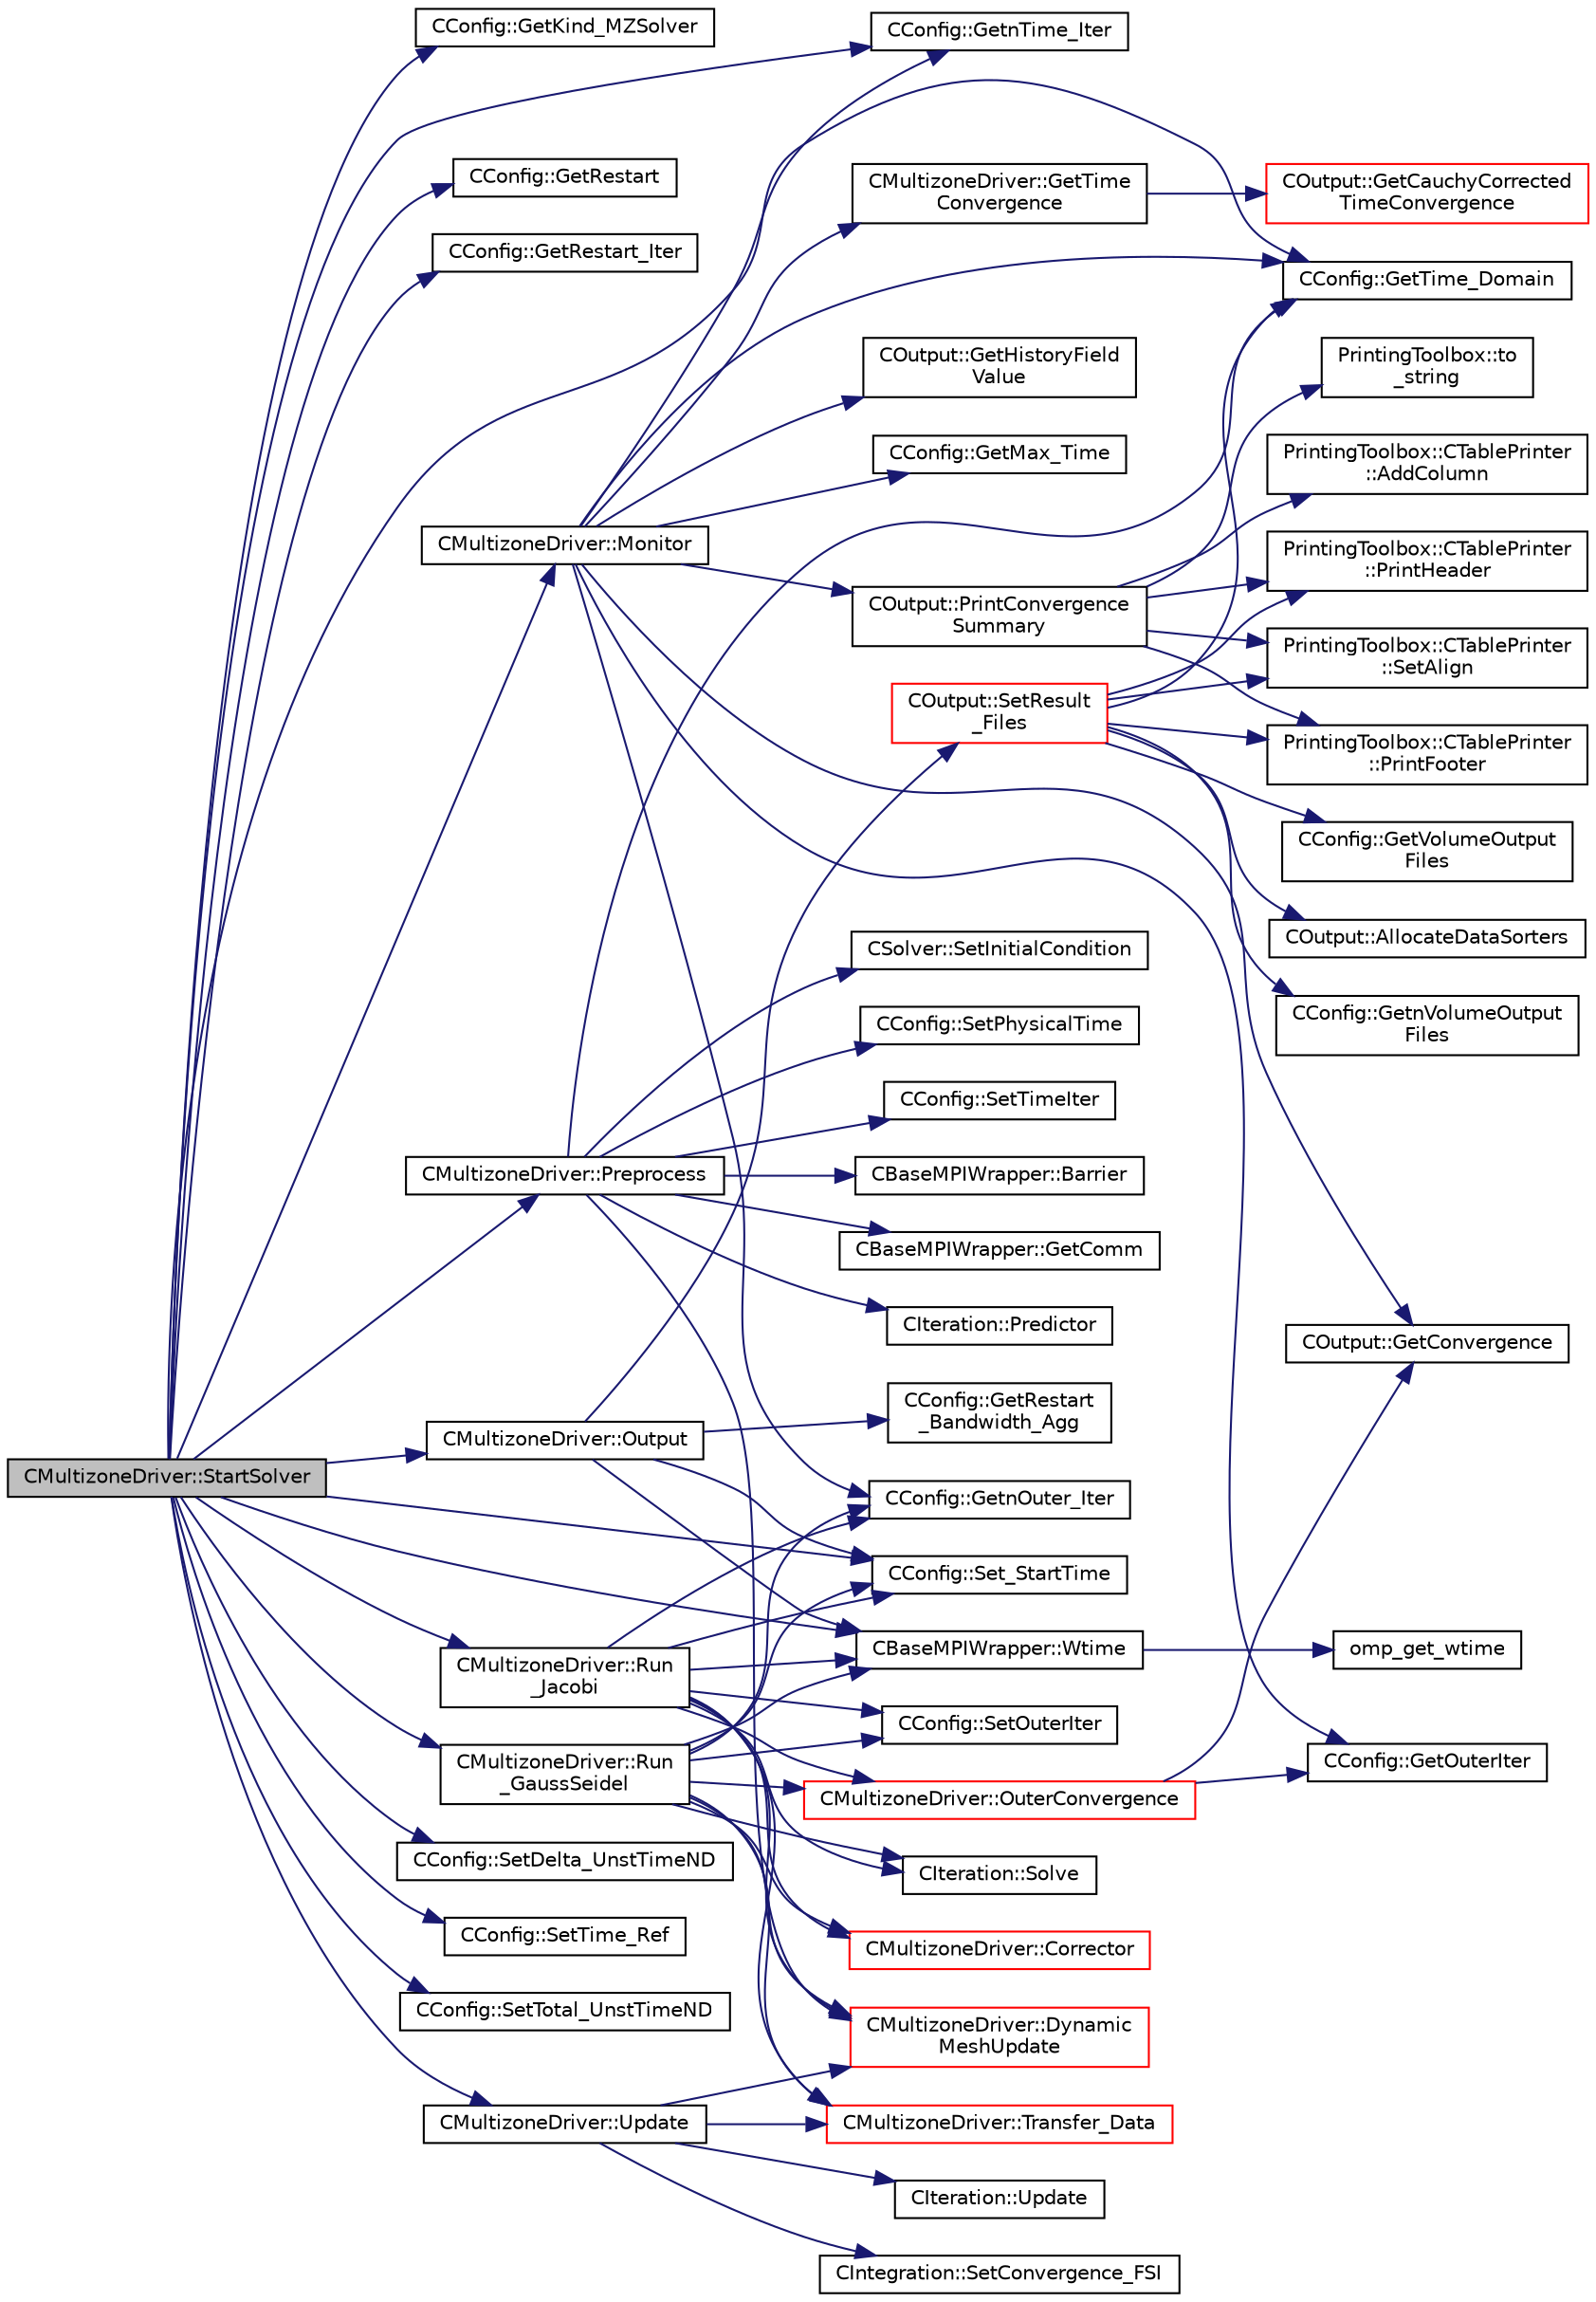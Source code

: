 digraph "CMultizoneDriver::StartSolver"
{
 // LATEX_PDF_SIZE
  edge [fontname="Helvetica",fontsize="10",labelfontname="Helvetica",labelfontsize="10"];
  node [fontname="Helvetica",fontsize="10",shape=record];
  rankdir="LR";
  Node1 [label="CMultizoneDriver::StartSolver",height=0.2,width=0.4,color="black", fillcolor="grey75", style="filled", fontcolor="black",tooltip="[Overload] Launch the computation for multizone problems."];
  Node1 -> Node2 [color="midnightblue",fontsize="10",style="solid",fontname="Helvetica"];
  Node2 [label="CConfig::GetKind_MZSolver",height=0.2,width=0.4,color="black", fillcolor="white", style="filled",URL="$classCConfig.html#a7882956df15914a2b3a7d4ffc3015cbe",tooltip="Kind of Multizone Solver."];
  Node1 -> Node3 [color="midnightblue",fontsize="10",style="solid",fontname="Helvetica"];
  Node3 [label="CConfig::GetnTime_Iter",height=0.2,width=0.4,color="black", fillcolor="white", style="filled",URL="$classCConfig.html#a22b101932c391aea5173975130f488fd",tooltip="Get the number of time iterations."];
  Node1 -> Node4 [color="midnightblue",fontsize="10",style="solid",fontname="Helvetica"];
  Node4 [label="CConfig::GetRestart",height=0.2,width=0.4,color="black", fillcolor="white", style="filled",URL="$classCConfig.html#ae55bdae4e8b4e61fd07a857005cc6799",tooltip="Provides the restart information."];
  Node1 -> Node5 [color="midnightblue",fontsize="10",style="solid",fontname="Helvetica"];
  Node5 [label="CConfig::GetRestart_Iter",height=0.2,width=0.4,color="black", fillcolor="white", style="filled",URL="$classCConfig.html#aeca467e3a7c02d72b28ade957614035c",tooltip="Get the restart iteration."];
  Node1 -> Node6 [color="midnightblue",fontsize="10",style="solid",fontname="Helvetica"];
  Node6 [label="CConfig::GetTime_Domain",height=0.2,width=0.4,color="black", fillcolor="white", style="filled",URL="$classCConfig.html#a85d2e3cf43b77c63642c40c235b853f3",tooltip="Check if the multizone problem is solved for time domain."];
  Node1 -> Node7 [color="midnightblue",fontsize="10",style="solid",fontname="Helvetica"];
  Node7 [label="CMultizoneDriver::Monitor",height=0.2,width=0.4,color="black", fillcolor="white", style="filled",URL="$classCMultizoneDriver.html#ac81ebb376f390e72c1eac2b3a3965fc8",tooltip="Check if simulation converged and return appropriate boolean."];
  Node7 -> Node8 [color="midnightblue",fontsize="10",style="solid",fontname="Helvetica"];
  Node8 [label="COutput::GetConvergence",height=0.2,width=0.4,color="black", fillcolor="white", style="filled",URL="$classCOutput.html#a585498dfa05e2c633f5e556220ce1fa2",tooltip="Get convergence of the problem."];
  Node7 -> Node9 [color="midnightblue",fontsize="10",style="solid",fontname="Helvetica"];
  Node9 [label="COutput::GetHistoryField\lValue",height=0.2,width=0.4,color="black", fillcolor="white", style="filled",URL="$classCOutput.html#a249a132836f70f168631f14b09a8802b",tooltip="Get the value of particular history output field."];
  Node7 -> Node10 [color="midnightblue",fontsize="10",style="solid",fontname="Helvetica"];
  Node10 [label="CConfig::GetMax_Time",height=0.2,width=0.4,color="black", fillcolor="white", style="filled",URL="$classCConfig.html#a24e3e69ee06afc40e125bbb7a3000105",tooltip="Get the maximum simulation time for time-domain problems."];
  Node7 -> Node11 [color="midnightblue",fontsize="10",style="solid",fontname="Helvetica"];
  Node11 [label="CConfig::GetnOuter_Iter",height=0.2,width=0.4,color="black", fillcolor="white", style="filled",URL="$classCConfig.html#a898cd36650fcc3a639c12e9b8ab8373a",tooltip="Get the number of outer iterations."];
  Node7 -> Node3 [color="midnightblue",fontsize="10",style="solid",fontname="Helvetica"];
  Node7 -> Node12 [color="midnightblue",fontsize="10",style="solid",fontname="Helvetica"];
  Node12 [label="CConfig::GetOuterIter",height=0.2,width=0.4,color="black", fillcolor="white", style="filled",URL="$classCConfig.html#a9acc5e98315125a6343cefcbf177bffc",tooltip="Get the current FSI iteration number."];
  Node7 -> Node6 [color="midnightblue",fontsize="10",style="solid",fontname="Helvetica"];
  Node7 -> Node13 [color="midnightblue",fontsize="10",style="solid",fontname="Helvetica"];
  Node13 [label="CMultizoneDriver::GetTime\lConvergence",height=0.2,width=0.4,color="black", fillcolor="white", style="filled",URL="$classCMultizoneDriver.html#a7f5744490c23f2f177a5f19cddacbff4",tooltip="Returns whether all specified windowed-time-averaged ouputs have been converged."];
  Node13 -> Node14 [color="midnightblue",fontsize="10",style="solid",fontname="Helvetica"];
  Node14 [label="COutput::GetCauchyCorrected\lTimeConvergence",height=0.2,width=0.4,color="red", fillcolor="white", style="filled",URL="$classCOutput.html#a7b5fc35e093df0e4deb108fd04114d2d",tooltip="Get convergence time convergence of the specified windowed-time-averaged ouput of the problem...."];
  Node7 -> Node16 [color="midnightblue",fontsize="10",style="solid",fontname="Helvetica"];
  Node16 [label="COutput::PrintConvergence\lSummary",height=0.2,width=0.4,color="black", fillcolor="white", style="filled",URL="$classCOutput.html#a383bf46bc29c7719974a59b3213b2ad3",tooltip="Print a summary of the convergence to screen."];
  Node16 -> Node17 [color="midnightblue",fontsize="10",style="solid",fontname="Helvetica"];
  Node17 [label="PrintingToolbox::CTablePrinter\l::AddColumn",height=0.2,width=0.4,color="black", fillcolor="white", style="filled",URL="$classPrintingToolbox_1_1CTablePrinter.html#af3ddbf0da1a37cc37be7caac031dd4c4",tooltip="Add a column to the table by specifiying the header name and the width."];
  Node16 -> Node18 [color="midnightblue",fontsize="10",style="solid",fontname="Helvetica"];
  Node18 [label="PrintingToolbox::CTablePrinter\l::PrintFooter",height=0.2,width=0.4,color="black", fillcolor="white", style="filled",URL="$classPrintingToolbox_1_1CTablePrinter.html#ac1bc6229daf9b3181de565905281ee2a",tooltip="Print the footer."];
  Node16 -> Node19 [color="midnightblue",fontsize="10",style="solid",fontname="Helvetica"];
  Node19 [label="PrintingToolbox::CTablePrinter\l::PrintHeader",height=0.2,width=0.4,color="black", fillcolor="white", style="filled",URL="$classPrintingToolbox_1_1CTablePrinter.html#a475fafce69bdc78e973a2546e6e6be76",tooltip="Print the header."];
  Node16 -> Node20 [color="midnightblue",fontsize="10",style="solid",fontname="Helvetica"];
  Node20 [label="PrintingToolbox::CTablePrinter\l::SetAlign",height=0.2,width=0.4,color="black", fillcolor="white", style="filled",URL="$classPrintingToolbox_1_1CTablePrinter.html#ad3691499a7bfa024bf97a7fc00ef33c7",tooltip="Set the alignment of the table entries (CENTER only works for the header at the moment)."];
  Node16 -> Node21 [color="midnightblue",fontsize="10",style="solid",fontname="Helvetica"];
  Node21 [label="PrintingToolbox::to\l_string",height=0.2,width=0.4,color="black", fillcolor="white", style="filled",URL="$namespacePrintingToolbox.html#a382f3911ccba468c241c530ae0c78b63",tooltip=" "];
  Node1 -> Node22 [color="midnightblue",fontsize="10",style="solid",fontname="Helvetica"];
  Node22 [label="CMultizoneDriver::Output",height=0.2,width=0.4,color="black", fillcolor="white", style="filled",URL="$classCMultizoneDriver.html#ad9b12dc5194755d1a06023898b056bcb",tooltip="Output the solution in solution file."];
  Node22 -> Node23 [color="midnightblue",fontsize="10",style="solid",fontname="Helvetica"];
  Node23 [label="CConfig::GetRestart\l_Bandwidth_Agg",height=0.2,width=0.4,color="black", fillcolor="white", style="filled",URL="$classCConfig.html#a60b72ebe49a6d318584944af24435989",tooltip="Set the sum of the bandwidth for writing binary restarts (to be averaged later)."];
  Node22 -> Node24 [color="midnightblue",fontsize="10",style="solid",fontname="Helvetica"];
  Node24 [label="CConfig::Set_StartTime",height=0.2,width=0.4,color="black", fillcolor="white", style="filled",URL="$classCConfig.html#aedf3896a475f7729d217dfe27f6da3e8",tooltip="Set the start time to track a phase of the code (preprocessing, compute, output)."];
  Node22 -> Node25 [color="midnightblue",fontsize="10",style="solid",fontname="Helvetica"];
  Node25 [label="COutput::SetResult\l_Files",height=0.2,width=0.4,color="red", fillcolor="white", style="filled",URL="$classCOutput.html#a8cae0e94e8769f55d5865df600acbc2f",tooltip="Loop through all requested output files and write the volume output data."];
  Node25 -> Node26 [color="midnightblue",fontsize="10",style="solid",fontname="Helvetica"];
  Node26 [label="COutput::AllocateDataSorters",height=0.2,width=0.4,color="black", fillcolor="white", style="filled",URL="$classCOutput.html#a576a9991a81b18368a1f8ad09b8c65cf",tooltip="Allocates the data sorters if necessary."];
  Node25 -> Node27 [color="midnightblue",fontsize="10",style="solid",fontname="Helvetica"];
  Node27 [label="CConfig::GetnVolumeOutput\lFiles",height=0.2,width=0.4,color="black", fillcolor="white", style="filled",URL="$classCConfig.html#a2298deab9cdc00a1c09f6e7cf6c8e07c",tooltip="GetnVolumeOutputFiles."];
  Node25 -> Node6 [color="midnightblue",fontsize="10",style="solid",fontname="Helvetica"];
  Node25 -> Node28 [color="midnightblue",fontsize="10",style="solid",fontname="Helvetica"];
  Node28 [label="CConfig::GetVolumeOutput\lFiles",height=0.2,width=0.4,color="black", fillcolor="white", style="filled",URL="$classCConfig.html#adfae5472df18b9be89665c415e0061df",tooltip="GetVolumeOutputFiles."];
  Node25 -> Node18 [color="midnightblue",fontsize="10",style="solid",fontname="Helvetica"];
  Node25 -> Node19 [color="midnightblue",fontsize="10",style="solid",fontname="Helvetica"];
  Node25 -> Node20 [color="midnightblue",fontsize="10",style="solid",fontname="Helvetica"];
  Node22 -> Node86 [color="midnightblue",fontsize="10",style="solid",fontname="Helvetica"];
  Node86 [label="CBaseMPIWrapper::Wtime",height=0.2,width=0.4,color="black", fillcolor="white", style="filled",URL="$classCBaseMPIWrapper.html#adcf32aa628d4b515e8835bc5c56fbf08",tooltip=" "];
  Node86 -> Node87 [color="midnightblue",fontsize="10",style="solid",fontname="Helvetica"];
  Node87 [label="omp_get_wtime",height=0.2,width=0.4,color="black", fillcolor="white", style="filled",URL="$omp__structure_8hpp.html#a649bd48ab038a72108f11f5a85316266",tooltip="Return the wall time."];
  Node1 -> Node96 [color="midnightblue",fontsize="10",style="solid",fontname="Helvetica"];
  Node96 [label="CMultizoneDriver::Preprocess",height=0.2,width=0.4,color="black", fillcolor="white", style="filled",URL="$classCMultizoneDriver.html#a92c39c3bdad3f83c17e7bdf8acbfe0f7",tooltip="Preprocess the multizone iteration."];
  Node96 -> Node97 [color="midnightblue",fontsize="10",style="solid",fontname="Helvetica"];
  Node97 [label="CBaseMPIWrapper::Barrier",height=0.2,width=0.4,color="black", fillcolor="white", style="filled",URL="$classCBaseMPIWrapper.html#a33bad5506b8315fde26c1f31a42ce97c",tooltip=" "];
  Node96 -> Node98 [color="midnightblue",fontsize="10",style="solid",fontname="Helvetica"];
  Node98 [label="CMultizoneDriver::Dynamic\lMeshUpdate",height=0.2,width=0.4,color="red", fillcolor="white", style="filled",URL="$classCMultizoneDriver.html#a53ec5acb13bb0e897515e098b11b10ac",tooltip="Perform a dynamic mesh deformation, included grid velocity computation and the update of the multigri..."];
  Node96 -> Node43 [color="midnightblue",fontsize="10",style="solid",fontname="Helvetica"];
  Node43 [label="CBaseMPIWrapper::GetComm",height=0.2,width=0.4,color="black", fillcolor="white", style="filled",URL="$classCBaseMPIWrapper.html#a8154391fc3522954802889d81d4ef5da",tooltip=" "];
  Node96 -> Node6 [color="midnightblue",fontsize="10",style="solid",fontname="Helvetica"];
  Node96 -> Node276 [color="midnightblue",fontsize="10",style="solid",fontname="Helvetica"];
  Node276 [label="CIteration::Predictor",height=0.2,width=0.4,color="black", fillcolor="white", style="filled",URL="$classCIteration.html#aa0308bf6661e0a8917402bc3764b69de",tooltip="A virtual member."];
  Node96 -> Node277 [color="midnightblue",fontsize="10",style="solid",fontname="Helvetica"];
  Node277 [label="CSolver::SetInitialCondition",height=0.2,width=0.4,color="black", fillcolor="white", style="filled",URL="$classCSolver.html#aec7ef8ebdebff4bfabcfdd1a36626173",tooltip="A virtual member."];
  Node96 -> Node278 [color="midnightblue",fontsize="10",style="solid",fontname="Helvetica"];
  Node278 [label="CConfig::SetPhysicalTime",height=0.2,width=0.4,color="black", fillcolor="white", style="filled",URL="$classCConfig.html#a40da15666c94c59c6dff1ecda6f388fd",tooltip="Set the current physical time."];
  Node96 -> Node279 [color="midnightblue",fontsize="10",style="solid",fontname="Helvetica"];
  Node279 [label="CConfig::SetTimeIter",height=0.2,width=0.4,color="black", fillcolor="white", style="filled",URL="$classCConfig.html#adacd509eaa7fb19fd3d89a9c6a51222e",tooltip="Set the current time iteration number."];
  Node1 -> Node280 [color="midnightblue",fontsize="10",style="solid",fontname="Helvetica"];
  Node280 [label="CMultizoneDriver::Run\l_GaussSeidel",height=0.2,width=0.4,color="black", fillcolor="white", style="filled",URL="$classCMultizoneDriver.html#a0831675485ec791db4daa926b299caaa",tooltip="Run a Block Gauss-Seidel iteration in all physical zones."];
  Node280 -> Node281 [color="midnightblue",fontsize="10",style="solid",fontname="Helvetica"];
  Node281 [label="CMultizoneDriver::Corrector",height=0.2,width=0.4,color="red", fillcolor="white", style="filled",URL="$classCMultizoneDriver.html#a3641918e7a3a4bd46f079a02ab37c3ca",tooltip="Use a corrector step to prevent convergence issues."];
  Node280 -> Node98 [color="midnightblue",fontsize="10",style="solid",fontname="Helvetica"];
  Node280 -> Node11 [color="midnightblue",fontsize="10",style="solid",fontname="Helvetica"];
  Node280 -> Node283 [color="midnightblue",fontsize="10",style="solid",fontname="Helvetica"];
  Node283 [label="CMultizoneDriver::OuterConvergence",height=0.2,width=0.4,color="red", fillcolor="white", style="filled",URL="$classCMultizoneDriver.html#ae72bb40195e4066bc4be4adfb0df29e9",tooltip="Check the convergence at the outer level."];
  Node283 -> Node8 [color="midnightblue",fontsize="10",style="solid",fontname="Helvetica"];
  Node283 -> Node12 [color="midnightblue",fontsize="10",style="solid",fontname="Helvetica"];
  Node280 -> Node24 [color="midnightblue",fontsize="10",style="solid",fontname="Helvetica"];
  Node280 -> Node333 [color="midnightblue",fontsize="10",style="solid",fontname="Helvetica"];
  Node333 [label="CConfig::SetOuterIter",height=0.2,width=0.4,color="black", fillcolor="white", style="filled",URL="$classCConfig.html#a83b944512ee75c2997399e9ab39bd2db",tooltip="Set the current FSI iteration number."];
  Node280 -> Node334 [color="midnightblue",fontsize="10",style="solid",fontname="Helvetica"];
  Node334 [label="CIteration::Solve",height=0.2,width=0.4,color="black", fillcolor="white", style="filled",URL="$classCIteration.html#a7a488d5abc45605b48e728cebe446bfa",tooltip="A virtual member."];
  Node280 -> Node335 [color="midnightblue",fontsize="10",style="solid",fontname="Helvetica"];
  Node335 [label="CMultizoneDriver::Transfer_Data",height=0.2,width=0.4,color="red", fillcolor="white", style="filled",URL="$classCMultizoneDriver.html#aa4bdb7a03c7138edb5e7cf17551b9d03",tooltip="Routine to provide all the desired physical transfers between the different zones during one iteratio..."];
  Node280 -> Node86 [color="midnightblue",fontsize="10",style="solid",fontname="Helvetica"];
  Node1 -> Node346 [color="midnightblue",fontsize="10",style="solid",fontname="Helvetica"];
  Node346 [label="CMultizoneDriver::Run\l_Jacobi",height=0.2,width=0.4,color="black", fillcolor="white", style="filled",URL="$classCMultizoneDriver.html#a3fb588b700451ea8c886eab2fc340f2d",tooltip="Run a Block-Jacobi iteration in all physical zones."];
  Node346 -> Node281 [color="midnightblue",fontsize="10",style="solid",fontname="Helvetica"];
  Node346 -> Node98 [color="midnightblue",fontsize="10",style="solid",fontname="Helvetica"];
  Node346 -> Node11 [color="midnightblue",fontsize="10",style="solid",fontname="Helvetica"];
  Node346 -> Node283 [color="midnightblue",fontsize="10",style="solid",fontname="Helvetica"];
  Node346 -> Node24 [color="midnightblue",fontsize="10",style="solid",fontname="Helvetica"];
  Node346 -> Node333 [color="midnightblue",fontsize="10",style="solid",fontname="Helvetica"];
  Node346 -> Node334 [color="midnightblue",fontsize="10",style="solid",fontname="Helvetica"];
  Node346 -> Node335 [color="midnightblue",fontsize="10",style="solid",fontname="Helvetica"];
  Node346 -> Node86 [color="midnightblue",fontsize="10",style="solid",fontname="Helvetica"];
  Node1 -> Node24 [color="midnightblue",fontsize="10",style="solid",fontname="Helvetica"];
  Node1 -> Node347 [color="midnightblue",fontsize="10",style="solid",fontname="Helvetica"];
  Node347 [label="CConfig::SetDelta_UnstTimeND",height=0.2,width=0.4,color="black", fillcolor="white", style="filled",URL="$classCConfig.html#a9d3085d222e6ab0b658d79c52b6477fc",tooltip="Set the value of the unsteadty time step using the CFL number."];
  Node1 -> Node348 [color="midnightblue",fontsize="10",style="solid",fontname="Helvetica"];
  Node348 [label="CConfig::SetTime_Ref",height=0.2,width=0.4,color="black", fillcolor="white", style="filled",URL="$classCConfig.html#a3cbef01a6e1083e96cebef19c96d9ad6",tooltip="Set the reference time for nondimensionalization."];
  Node1 -> Node349 [color="midnightblue",fontsize="10",style="solid",fontname="Helvetica"];
  Node349 [label="CConfig::SetTotal_UnstTimeND",height=0.2,width=0.4,color="black", fillcolor="white", style="filled",URL="$classCConfig.html#a4abc46b3abb3a9226d9ea323aaa17e0e",tooltip="Set the non-dimensional total time for unsteady simulations."];
  Node1 -> Node350 [color="midnightblue",fontsize="10",style="solid",fontname="Helvetica"];
  Node350 [label="CMultizoneDriver::Update",height=0.2,width=0.4,color="black", fillcolor="white", style="filled",URL="$classCMultizoneDriver.html#a0bb9caf0b5fea8d01e714577b0974466",tooltip="Update the dual-time solution within multiple zones."];
  Node350 -> Node98 [color="midnightblue",fontsize="10",style="solid",fontname="Helvetica"];
  Node350 -> Node351 [color="midnightblue",fontsize="10",style="solid",fontname="Helvetica"];
  Node351 [label="CIntegration::SetConvergence_FSI",height=0.2,width=0.4,color="black", fillcolor="white", style="filled",URL="$classCIntegration.html#af2a6b493441388fd5485367732f1fed7",tooltip="Set the indicator of the convergence for FSI."];
  Node350 -> Node335 [color="midnightblue",fontsize="10",style="solid",fontname="Helvetica"];
  Node350 -> Node352 [color="midnightblue",fontsize="10",style="solid",fontname="Helvetica"];
  Node352 [label="CIteration::Update",height=0.2,width=0.4,color="black", fillcolor="white", style="filled",URL="$classCIteration.html#a260de149dc3e6e94868fc5153f19d747",tooltip="A virtual member."];
  Node1 -> Node86 [color="midnightblue",fontsize="10",style="solid",fontname="Helvetica"];
}
